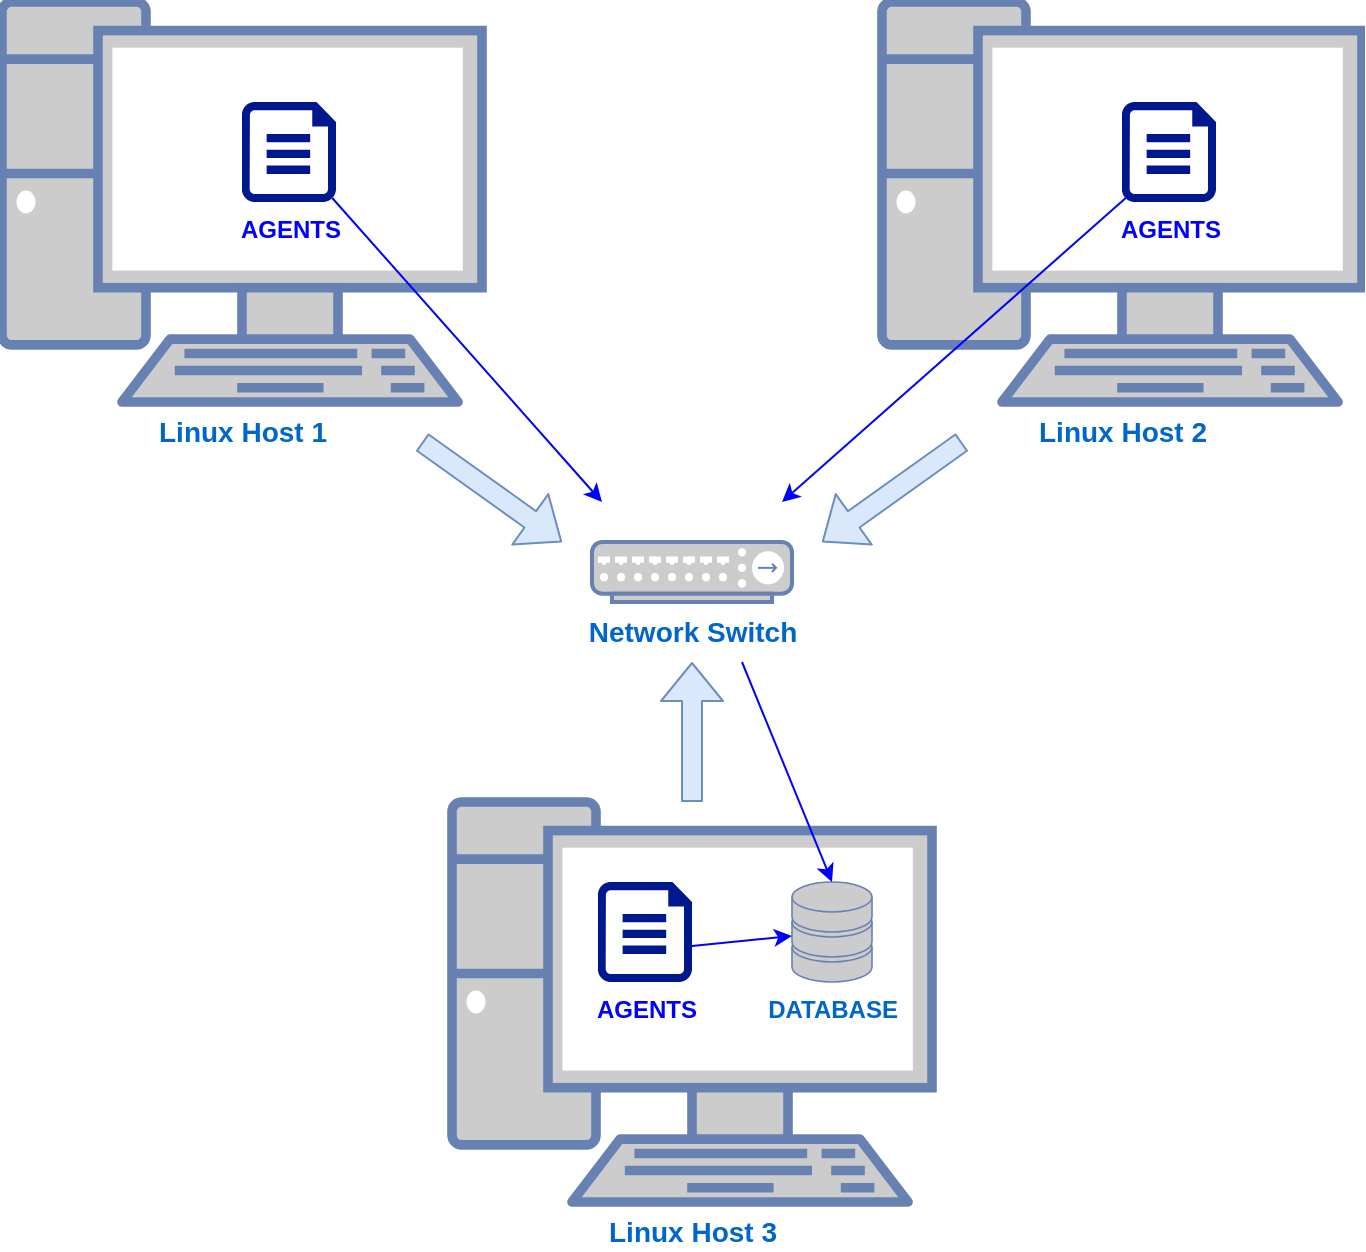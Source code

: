 <mxfile version="13.2.4" type="device"><diagram id="psJfa2k-kQi8lZckMaqm" name="Page-1"><mxGraphModel dx="1422" dy="753" grid="1" gridSize="10" guides="1" tooltips="1" connect="1" arrows="1" fold="1" page="1" pageScale="1" pageWidth="850" pageHeight="1100" math="0" shadow="0"><root><mxCell id="0"/><mxCell id="1" parent="0"/><mxCell id="vYKg99RE1ZvouZs_fnH8-2" value="&lt;font size=&quot;1&quot;&gt;&lt;b style=&quot;font-size: 14px&quot;&gt;Network Switch&lt;/b&gt;&lt;/font&gt;" style="fontColor=#0066CC;verticalAlign=top;verticalLabelPosition=bottom;labelPosition=center;align=center;html=1;outlineConnect=0;fillColor=#CCCCCC;strokeColor=#6881B3;gradientColor=none;gradientDirection=north;strokeWidth=2;shape=mxgraph.networks.hub;" vertex="1" parent="1"><mxGeometry x="375" y="550" width="100" height="30" as="geometry"/></mxCell><mxCell id="vYKg99RE1ZvouZs_fnH8-3" value="&lt;b&gt;&lt;font style=&quot;font-size: 14px&quot;&gt;Linux Host 1&lt;/font&gt;&lt;/b&gt;" style="fontColor=#0066CC;verticalAlign=top;verticalLabelPosition=bottom;labelPosition=center;align=center;html=1;outlineConnect=0;fillColor=#CCCCCC;strokeColor=#6881B3;gradientColor=none;gradientDirection=north;strokeWidth=2;shape=mxgraph.networks.pc;" vertex="1" parent="1"><mxGeometry x="80" y="280" width="240" height="200" as="geometry"/></mxCell><mxCell id="vYKg99RE1ZvouZs_fnH8-4" value="&lt;b&gt;&lt;font style=&quot;font-size: 14px&quot;&gt;Linux Host 2&lt;/font&gt;&lt;/b&gt;" style="fontColor=#0066CC;verticalAlign=top;verticalLabelPosition=bottom;labelPosition=center;align=center;html=1;outlineConnect=0;fillColor=#CCCCCC;strokeColor=#6881B3;gradientColor=none;gradientDirection=north;strokeWidth=2;shape=mxgraph.networks.pc;" vertex="1" parent="1"><mxGeometry x="520" y="280" width="240" height="200" as="geometry"/></mxCell><mxCell id="vYKg99RE1ZvouZs_fnH8-5" value="&lt;b&gt;&lt;font style=&quot;font-size: 14px&quot;&gt;Linux Host 3&lt;/font&gt;&lt;/b&gt;" style="fontColor=#0066CC;verticalAlign=top;verticalLabelPosition=bottom;labelPosition=center;align=center;html=1;outlineConnect=0;fillColor=#CCCCCC;strokeColor=#6881B3;gradientColor=none;gradientDirection=north;strokeWidth=2;shape=mxgraph.networks.pc;" vertex="1" parent="1"><mxGeometry x="305" y="680" width="240" height="200" as="geometry"/></mxCell><mxCell id="vYKg99RE1ZvouZs_fnH8-6" value="" style="shape=flexArrow;endArrow=classic;html=1;fillColor=#dae8fc;strokeColor=#6c8ebf;" edge="1" parent="1"><mxGeometry width="50" height="50" relative="1" as="geometry"><mxPoint x="425" y="680" as="sourcePoint"/><mxPoint x="425" y="610" as="targetPoint"/></mxGeometry></mxCell><mxCell id="vYKg99RE1ZvouZs_fnH8-7" value="" style="shape=flexArrow;endArrow=classic;html=1;fillColor=#dae8fc;strokeColor=#6c8ebf;" edge="1" parent="1"><mxGeometry width="50" height="50" relative="1" as="geometry"><mxPoint x="290" y="500" as="sourcePoint"/><mxPoint x="360" y="550" as="targetPoint"/></mxGeometry></mxCell><mxCell id="vYKg99RE1ZvouZs_fnH8-8" value="" style="shape=flexArrow;endArrow=classic;html=1;fillColor=#dae8fc;strokeColor=#6c8ebf;" edge="1" parent="1"><mxGeometry width="50" height="50" relative="1" as="geometry"><mxPoint x="560" y="500" as="sourcePoint"/><mxPoint x="490" y="550" as="targetPoint"/></mxGeometry></mxCell><mxCell id="vYKg99RE1ZvouZs_fnH8-9" value="&lt;b&gt;DATABASE&lt;/b&gt;" style="fontColor=#0066CC;verticalAlign=top;verticalLabelPosition=bottom;labelPosition=center;align=center;html=1;outlineConnect=0;fillColor=#CCCCCC;strokeColor=#6881B3;gradientColor=none;gradientDirection=north;strokeWidth=2;shape=mxgraph.networks.storage;" vertex="1" parent="1"><mxGeometry x="475" y="720" width="40" height="50" as="geometry"/></mxCell><mxCell id="vYKg99RE1ZvouZs_fnH8-10" value="&lt;font color=&quot;#0000ff&quot;&gt;&lt;b&gt;AGENTS&lt;/b&gt;&lt;/font&gt;" style="aspect=fixed;pointerEvents=1;shadow=0;dashed=0;html=1;strokeColor=none;labelPosition=center;verticalLabelPosition=bottom;verticalAlign=top;align=center;fillColor=#00188D;shape=mxgraph.azure.file" vertex="1" parent="1"><mxGeometry x="378" y="720" width="47" height="50" as="geometry"/></mxCell><mxCell id="vYKg99RE1ZvouZs_fnH8-11" value="&lt;font color=&quot;#0000ff&quot;&gt;&lt;b&gt;AGENTS&lt;br&gt;&lt;/b&gt;&lt;/font&gt;" style="aspect=fixed;pointerEvents=1;shadow=0;dashed=0;html=1;strokeColor=none;labelPosition=center;verticalLabelPosition=bottom;verticalAlign=top;align=center;fillColor=#00188D;shape=mxgraph.azure.file" vertex="1" parent="1"><mxGeometry x="200" y="330" width="47" height="50" as="geometry"/></mxCell><mxCell id="vYKg99RE1ZvouZs_fnH8-12" value="&lt;font color=&quot;#0000ff&quot;&gt;&lt;b&gt;AGENTS&lt;/b&gt;&lt;/font&gt;" style="aspect=fixed;pointerEvents=1;shadow=0;dashed=0;html=1;strokeColor=none;labelPosition=center;verticalLabelPosition=bottom;verticalAlign=top;align=center;fillColor=#00188D;shape=mxgraph.azure.file" vertex="1" parent="1"><mxGeometry x="640" y="330" width="47" height="50" as="geometry"/></mxCell><mxCell id="vYKg99RE1ZvouZs_fnH8-14" value="" style="endArrow=classic;html=1;exitX=0.04;exitY=0.96;exitDx=0;exitDy=0;exitPerimeter=0;strokeColor=#0000FF;" edge="1" parent="1" source="vYKg99RE1ZvouZs_fnH8-12"><mxGeometry width="50" height="50" relative="1" as="geometry"><mxPoint x="400" y="450" as="sourcePoint"/><mxPoint x="470" y="530" as="targetPoint"/></mxGeometry></mxCell><mxCell id="vYKg99RE1ZvouZs_fnH8-15" value="" style="endArrow=classic;html=1;strokeColor=#0000FF;exitX=0.96;exitY=0.96;exitDx=0;exitDy=0;exitPerimeter=0;" edge="1" parent="1" source="vYKg99RE1ZvouZs_fnH8-11"><mxGeometry width="50" height="50" relative="1" as="geometry"><mxPoint x="400" y="570" as="sourcePoint"/><mxPoint x="380" y="530" as="targetPoint"/></mxGeometry></mxCell><mxCell id="vYKg99RE1ZvouZs_fnH8-16" value="" style="endArrow=classic;html=1;strokeColor=#0000FF;exitX=1;exitY=0.64;exitDx=0;exitDy=0;exitPerimeter=0;" edge="1" parent="1" source="vYKg99RE1ZvouZs_fnH8-10" target="vYKg99RE1ZvouZs_fnH8-9"><mxGeometry width="50" height="50" relative="1" as="geometry"><mxPoint x="400" y="570" as="sourcePoint"/><mxPoint x="450" y="520" as="targetPoint"/></mxGeometry></mxCell><mxCell id="vYKg99RE1ZvouZs_fnH8-17" value="" style="endArrow=classic;html=1;strokeColor=#0000FF;entryX=0.5;entryY=0;entryDx=0;entryDy=0;entryPerimeter=0;" edge="1" parent="1" target="vYKg99RE1ZvouZs_fnH8-9"><mxGeometry width="50" height="50" relative="1" as="geometry"><mxPoint x="450" y="610" as="sourcePoint"/><mxPoint x="450" y="520" as="targetPoint"/></mxGeometry></mxCell></root></mxGraphModel></diagram></mxfile>